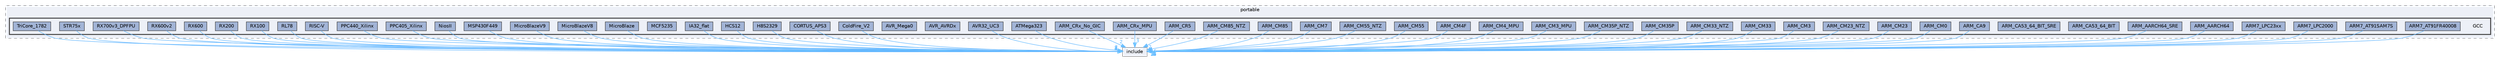 digraph "D:/Projects/Raspberrypi_pico/pico_freertos_final/freertos_pico2/pico_freertos/FreeRTOS-Kernel/portable/GCC"
{
 // LATEX_PDF_SIZE
  bgcolor="transparent";
  edge [fontname=Helvetica,fontsize=10,labelfontname=Helvetica,labelfontsize=10];
  node [fontname=Helvetica,fontsize=10,shape=box,height=0.2,width=0.4];
  compound=true
  subgraph clusterdir_2901950e674b11bd625d37cd8c5cecca {
    graph [ bgcolor="#edf0f7", pencolor="grey50", label="portable", fontname=Helvetica,fontsize=10 style="filled,dashed", URL="dir_2901950e674b11bd625d37cd8c5cecca.html",tooltip=""]
  subgraph clusterdir_d47f747b1f9f69e8b995df24b56b1471 {
    graph [ bgcolor="#edf0f7", pencolor="grey25", label="", fontname=Helvetica,fontsize=10 style="filled,bold", URL="dir_d47f747b1f9f69e8b995df24b56b1471.html",tooltip=""]
    dir_d47f747b1f9f69e8b995df24b56b1471 [shape=plaintext, label="GCC"];
  dir_a96ac534a76a28adf5d89baf852689fa [label="ARM7_AT91FR40008", fillcolor="#a2b4d6", color="grey25", style="filled", URL="dir_a96ac534a76a28adf5d89baf852689fa.html",tooltip=""];
  dir_156103c883b8051391057509c2ba6c5b [label="ARM7_AT91SAM7S", fillcolor="#a2b4d6", color="grey25", style="filled", URL="dir_156103c883b8051391057509c2ba6c5b.html",tooltip=""];
  dir_895eda16c85835e0da72ca589e6a00b4 [label="ARM7_LPC2000", fillcolor="#a2b4d6", color="grey25", style="filled", URL="dir_895eda16c85835e0da72ca589e6a00b4.html",tooltip=""];
  dir_d0421d244cfc9786d538c0640a80d1e0 [label="ARM7_LPC23xx", fillcolor="#a2b4d6", color="grey25", style="filled", URL="dir_d0421d244cfc9786d538c0640a80d1e0.html",tooltip=""];
  dir_8596ae62ea711974138782f18136127d [label="ARM_AARCH64", fillcolor="#a2b4d6", color="grey25", style="filled", URL="dir_8596ae62ea711974138782f18136127d.html",tooltip=""];
  dir_5ebf5cef2879b9cacd87d89a1533894c [label="ARM_AARCH64_SRE", fillcolor="#a2b4d6", color="grey25", style="filled", URL="dir_5ebf5cef2879b9cacd87d89a1533894c.html",tooltip=""];
  dir_c7da98e70666bf8e9ad6cfd807067624 [label="ARM_CA53_64_BIT", fillcolor="#a2b4d6", color="grey25", style="filled", URL="dir_c7da98e70666bf8e9ad6cfd807067624.html",tooltip=""];
  dir_0c08314dd05da2884bdbc2b2d7968d16 [label="ARM_CA53_64_BIT_SRE", fillcolor="#a2b4d6", color="grey25", style="filled", URL="dir_0c08314dd05da2884bdbc2b2d7968d16.html",tooltip=""];
  dir_e7855402a090e8348ff9bfbd61c0b028 [label="ARM_CA9", fillcolor="#a2b4d6", color="grey25", style="filled", URL="dir_e7855402a090e8348ff9bfbd61c0b028.html",tooltip=""];
  dir_ee2dda78226417788405df68d9adeaf5 [label="ARM_CM0", fillcolor="#a2b4d6", color="grey25", style="filled", URL="dir_ee2dda78226417788405df68d9adeaf5.html",tooltip=""];
  dir_c1b128b8959ba218297dd92149d69a67 [label="ARM_CM23", fillcolor="#a2b4d6", color="grey25", style="filled", URL="dir_c1b128b8959ba218297dd92149d69a67.html",tooltip=""];
  dir_d8a30c0f76aa2b844f6ff851ffcf9352 [label="ARM_CM23_NTZ", fillcolor="#a2b4d6", color="grey25", style="filled", URL="dir_d8a30c0f76aa2b844f6ff851ffcf9352.html",tooltip=""];
  dir_161e091c9d221e7a47cf7992dc185332 [label="ARM_CM3", fillcolor="#a2b4d6", color="grey25", style="filled", URL="dir_161e091c9d221e7a47cf7992dc185332.html",tooltip=""];
  dir_2f94af9f3f1bfc1574003b0454450ac8 [label="ARM_CM33", fillcolor="#a2b4d6", color="grey25", style="filled", URL="dir_2f94af9f3f1bfc1574003b0454450ac8.html",tooltip=""];
  dir_23eec408b27d589277f5665887f1b354 [label="ARM_CM33_NTZ", fillcolor="#a2b4d6", color="grey25", style="filled", URL="dir_23eec408b27d589277f5665887f1b354.html",tooltip=""];
  dir_d0d2337ae6dc5e2a410571521002bb0c [label="ARM_CM35P", fillcolor="#a2b4d6", color="grey25", style="filled", URL="dir_d0d2337ae6dc5e2a410571521002bb0c.html",tooltip=""];
  dir_02688536664190b3391e1c8c3dff7b46 [label="ARM_CM35P_NTZ", fillcolor="#a2b4d6", color="grey25", style="filled", URL="dir_02688536664190b3391e1c8c3dff7b46.html",tooltip=""];
  dir_43a59b84c2a549fd1bdd0aa3d75967ea [label="ARM_CM3_MPU", fillcolor="#a2b4d6", color="grey25", style="filled", URL="dir_43a59b84c2a549fd1bdd0aa3d75967ea.html",tooltip=""];
  dir_c37f6582d68e7a20c0b523df0c8bec3c [label="ARM_CM4_MPU", fillcolor="#a2b4d6", color="grey25", style="filled", URL="dir_c37f6582d68e7a20c0b523df0c8bec3c.html",tooltip=""];
  dir_6a8a09b0e98542da5bdff244a3dcc5b4 [label="ARM_CM4F", fillcolor="#a2b4d6", color="grey25", style="filled", URL="dir_6a8a09b0e98542da5bdff244a3dcc5b4.html",tooltip=""];
  dir_c52cdfd503226fd0a2ee106e4076b4cd [label="ARM_CM55", fillcolor="#a2b4d6", color="grey25", style="filled", URL="dir_c52cdfd503226fd0a2ee106e4076b4cd.html",tooltip=""];
  dir_9c362f8f3be97dd0009f58aa258283f7 [label="ARM_CM55_NTZ", fillcolor="#a2b4d6", color="grey25", style="filled", URL="dir_9c362f8f3be97dd0009f58aa258283f7.html",tooltip=""];
  dir_8e91fb7e01120159293d4b05388afe7f [label="ARM_CM7", fillcolor="#a2b4d6", color="grey25", style="filled", URL="dir_8e91fb7e01120159293d4b05388afe7f.html",tooltip=""];
  dir_07d68a4ac53250a4ba4c66bc1a44d6eb [label="ARM_CM85", fillcolor="#a2b4d6", color="grey25", style="filled", URL="dir_07d68a4ac53250a4ba4c66bc1a44d6eb.html",tooltip=""];
  dir_be2d5ff537542cce4e5a10b614040384 [label="ARM_CM85_NTZ", fillcolor="#a2b4d6", color="grey25", style="filled", URL="dir_be2d5ff537542cce4e5a10b614040384.html",tooltip=""];
  dir_f743eeb3f71dc8d2e888bc2cd9edc6f3 [label="ARM_CR5", fillcolor="#a2b4d6", color="grey25", style="filled", URL="dir_f743eeb3f71dc8d2e888bc2cd9edc6f3.html",tooltip=""];
  dir_f48d753e2c124a7f01ef5f0dfcafa2aa [label="ARM_CRx_MPU", fillcolor="#a2b4d6", color="grey25", style="filled", URL="dir_f48d753e2c124a7f01ef5f0dfcafa2aa.html",tooltip=""];
  dir_6eb873bedc2ef9bdaddc3ea67967dde7 [label="ARM_CRx_No_GIC", fillcolor="#a2b4d6", color="grey25", style="filled", URL="dir_6eb873bedc2ef9bdaddc3ea67967dde7.html",tooltip=""];
  dir_61214bfe8ec2340959079c236e6192fe [label="ATMega323", fillcolor="#a2b4d6", color="grey25", style="filled", URL="dir_61214bfe8ec2340959079c236e6192fe.html",tooltip=""];
  dir_854a31c4c4e1c5f58885890e21c55270 [label="AVR32_UC3", fillcolor="#a2b4d6", color="grey25", style="filled", URL="dir_854a31c4c4e1c5f58885890e21c55270.html",tooltip=""];
  dir_9923eee4a7ad54bf6a6d17bdbf9bdb55 [label="AVR_AVRDx", fillcolor="#a2b4d6", color="grey25", style="filled", URL="dir_9923eee4a7ad54bf6a6d17bdbf9bdb55.html",tooltip=""];
  dir_ae996f489da491c84ba44b8b323bc3e9 [label="AVR_Mega0", fillcolor="#a2b4d6", color="grey25", style="filled", URL="dir_ae996f489da491c84ba44b8b323bc3e9.html",tooltip=""];
  dir_4f362006251d5d61ceee1b7193dbf591 [label="ColdFire_V2", fillcolor="#a2b4d6", color="grey25", style="filled", URL="dir_4f362006251d5d61ceee1b7193dbf591.html",tooltip=""];
  dir_36cb72e975df38437fa65c8904696e9c [label="CORTUS_APS3", fillcolor="#a2b4d6", color="grey25", style="filled", URL="dir_36cb72e975df38437fa65c8904696e9c.html",tooltip=""];
  dir_1e4061d9310b1d45b4bd96389c509100 [label="H8S2329", fillcolor="#a2b4d6", color="grey25", style="filled", URL="dir_1e4061d9310b1d45b4bd96389c509100.html",tooltip=""];
  dir_fe8c5aaaf5ddba62082825a3af639389 [label="HCS12", fillcolor="#a2b4d6", color="grey25", style="filled", URL="dir_fe8c5aaaf5ddba62082825a3af639389.html",tooltip=""];
  dir_08f4ea69074cfc4679c723bc2806ca8f [label="IA32_flat", fillcolor="#a2b4d6", color="grey25", style="filled", URL="dir_08f4ea69074cfc4679c723bc2806ca8f.html",tooltip=""];
  dir_7d088982c8757805cc1fd4f71caf9ada [label="MCF5235", fillcolor="#a2b4d6", color="grey25", style="filled", URL="dir_7d088982c8757805cc1fd4f71caf9ada.html",tooltip=""];
  dir_6f8f65b85527500ea5a7ac5c8a5c1758 [label="MicroBlaze", fillcolor="#a2b4d6", color="grey25", style="filled", URL="dir_6f8f65b85527500ea5a7ac5c8a5c1758.html",tooltip=""];
  dir_b05349b50fdedb9d06a448faf99adc3e [label="MicroBlazeV8", fillcolor="#a2b4d6", color="grey25", style="filled", URL="dir_b05349b50fdedb9d06a448faf99adc3e.html",tooltip=""];
  dir_1c620403a5d79eceb748b8979d53fd58 [label="MicroBlazeV9", fillcolor="#a2b4d6", color="grey25", style="filled", URL="dir_1c620403a5d79eceb748b8979d53fd58.html",tooltip=""];
  dir_208b8e64622b1aec6512e12c31ff3a7b [label="MSP430F449", fillcolor="#a2b4d6", color="grey25", style="filled", URL="dir_208b8e64622b1aec6512e12c31ff3a7b.html",tooltip=""];
  dir_05c3a6c404b02c9a431c4c225f09bee8 [label="NiosII", fillcolor="#a2b4d6", color="grey25", style="filled", URL="dir_05c3a6c404b02c9a431c4c225f09bee8.html",tooltip=""];
  dir_e5e39ea7b31294b9ca8a88ca11a71c90 [label="PPC405_Xilinx", fillcolor="#a2b4d6", color="grey25", style="filled", URL="dir_e5e39ea7b31294b9ca8a88ca11a71c90.html",tooltip=""];
  dir_902dc01b18ec7b9f3dfb3ad121ad96ef [label="PPC440_Xilinx", fillcolor="#a2b4d6", color="grey25", style="filled", URL="dir_902dc01b18ec7b9f3dfb3ad121ad96ef.html",tooltip=""];
  dir_177c5b1d6a3e618768667546c874f4fe [label="RISC-V", fillcolor="#a2b4d6", color="grey25", style="filled", URL="dir_177c5b1d6a3e618768667546c874f4fe.html",tooltip=""];
  dir_5b700f7d50a64ebaaf9c39e56510d3fa [label="RL78", fillcolor="#a2b4d6", color="grey25", style="filled", URL="dir_5b700f7d50a64ebaaf9c39e56510d3fa.html",tooltip=""];
  dir_0d649afedaa8350e17746f8e2ff8ad64 [label="RX100", fillcolor="#a2b4d6", color="grey25", style="filled", URL="dir_0d649afedaa8350e17746f8e2ff8ad64.html",tooltip=""];
  dir_0681acb34e194fc5dc77480e010ffaf7 [label="RX200", fillcolor="#a2b4d6", color="grey25", style="filled", URL="dir_0681acb34e194fc5dc77480e010ffaf7.html",tooltip=""];
  dir_b2c2795b33b13e1d057c3c9f005f2096 [label="RX600", fillcolor="#a2b4d6", color="grey25", style="filled", URL="dir_b2c2795b33b13e1d057c3c9f005f2096.html",tooltip=""];
  dir_b08e43f11ad7e71723121475895e4bfd [label="RX600v2", fillcolor="#a2b4d6", color="grey25", style="filled", URL="dir_b08e43f11ad7e71723121475895e4bfd.html",tooltip=""];
  dir_32b9b5f2bb3dc21ec3408dddc00c3599 [label="RX700v3_DPFPU", fillcolor="#a2b4d6", color="grey25", style="filled", URL="dir_32b9b5f2bb3dc21ec3408dddc00c3599.html",tooltip=""];
  dir_0d819f4f923406135905d08158a46e5e [label="STR75x", fillcolor="#a2b4d6", color="grey25", style="filled", URL="dir_0d819f4f923406135905d08158a46e5e.html",tooltip=""];
  dir_12787c6ea5e0763d49ec7dee47cc0783 [label="TriCore_1782", fillcolor="#a2b4d6", color="grey25", style="filled", URL="dir_12787c6ea5e0763d49ec7dee47cc0783.html",tooltip=""];
  }
  }
  dir_c69ece34c3f150cb2c6f1098178b172a [label="include", fillcolor="#edf0f7", color="grey50", style="filled", URL="dir_c69ece34c3f150cb2c6f1098178b172a.html",tooltip=""];
  dir_a96ac534a76a28adf5d89baf852689fa->dir_c69ece34c3f150cb2c6f1098178b172a [headlabel="4", labeldistance=1.5 headhref="dir_000005_000125.html" href="dir_000005_000125.html" color="steelblue1" fontcolor="steelblue1"];
  dir_156103c883b8051391057509c2ba6c5b->dir_c69ece34c3f150cb2c6f1098178b172a [headlabel="4", labeldistance=1.5 headhref="dir_000006_000125.html" href="dir_000006_000125.html" color="steelblue1" fontcolor="steelblue1"];
  dir_895eda16c85835e0da72ca589e6a00b4->dir_c69ece34c3f150cb2c6f1098178b172a [headlabel="3", labeldistance=1.5 headhref="dir_000007_000125.html" href="dir_000007_000125.html" color="steelblue1" fontcolor="steelblue1"];
  dir_d0421d244cfc9786d538c0640a80d1e0->dir_c69ece34c3f150cb2c6f1098178b172a [headlabel="4", labeldistance=1.5 headhref="dir_000009_000125.html" href="dir_000009_000125.html" color="steelblue1" fontcolor="steelblue1"];
  dir_8596ae62ea711974138782f18136127d->dir_c69ece34c3f150cb2c6f1098178b172a [headlabel="2", labeldistance=1.5 headhref="dir_000010_000125.html" href="dir_000010_000125.html" color="steelblue1" fontcolor="steelblue1"];
  dir_5ebf5cef2879b9cacd87d89a1533894c->dir_c69ece34c3f150cb2c6f1098178b172a [headlabel="2", labeldistance=1.5 headhref="dir_000011_000125.html" href="dir_000011_000125.html" color="steelblue1" fontcolor="steelblue1"];
  dir_e7855402a090e8348ff9bfbd61c0b028->dir_c69ece34c3f150cb2c6f1098178b172a [headlabel="2", labeldistance=1.5 headhref="dir_000015_000125.html" href="dir_000015_000125.html" color="steelblue1" fontcolor="steelblue1"];
  dir_ee2dda78226417788405df68d9adeaf5->dir_c69ece34c3f150cb2c6f1098178b172a [headlabel="15", labeldistance=1.5 headhref="dir_000018_000125.html" href="dir_000018_000125.html" color="steelblue1" fontcolor="steelblue1"];
  dir_c1b128b8959ba218297dd92149d69a67->dir_c69ece34c3f150cb2c6f1098178b172a [headlabel="15", labeldistance=1.5 headhref="dir_000024_000125.html" href="dir_000024_000125.html" color="steelblue1" fontcolor="steelblue1"];
  dir_d8a30c0f76aa2b844f6ff851ffcf9352->dir_c69ece34c3f150cb2c6f1098178b172a [headlabel="15", labeldistance=1.5 headhref="dir_000028_000125.html" href="dir_000028_000125.html" color="steelblue1" fontcolor="steelblue1"];
  dir_161e091c9d221e7a47cf7992dc185332->dir_c69ece34c3f150cb2c6f1098178b172a [headlabel="2", labeldistance=1.5 headhref="dir_000031_000125.html" href="dir_000031_000125.html" color="steelblue1" fontcolor="steelblue1"];
  dir_2f94af9f3f1bfc1574003b0454450ac8->dir_c69ece34c3f150cb2c6f1098178b172a [headlabel="15", labeldistance=1.5 headhref="dir_000037_000125.html" href="dir_000037_000125.html" color="steelblue1" fontcolor="steelblue1"];
  dir_23eec408b27d589277f5665887f1b354->dir_c69ece34c3f150cb2c6f1098178b172a [headlabel="15", labeldistance=1.5 headhref="dir_000041_000125.html" href="dir_000041_000125.html" color="steelblue1" fontcolor="steelblue1"];
  dir_d0d2337ae6dc5e2a410571521002bb0c->dir_c69ece34c3f150cb2c6f1098178b172a [headlabel="15", labeldistance=1.5 headhref="dir_000045_000125.html" href="dir_000045_000125.html" color="steelblue1" fontcolor="steelblue1"];
  dir_02688536664190b3391e1c8c3dff7b46->dir_c69ece34c3f150cb2c6f1098178b172a [headlabel="15", labeldistance=1.5 headhref="dir_000047_000125.html" href="dir_000047_000125.html" color="steelblue1" fontcolor="steelblue1"];
  dir_43a59b84c2a549fd1bdd0aa3d75967ea->dir_c69ece34c3f150cb2c6f1098178b172a [headlabel="11", labeldistance=1.5 headhref="dir_000049_000125.html" href="dir_000049_000125.html" color="steelblue1" fontcolor="steelblue1"];
  dir_c37f6582d68e7a20c0b523df0c8bec3c->dir_c69ece34c3f150cb2c6f1098178b172a [headlabel="11", labeldistance=1.5 headhref="dir_000050_000125.html" href="dir_000050_000125.html" color="steelblue1" fontcolor="steelblue1"];
  dir_6a8a09b0e98542da5bdff244a3dcc5b4->dir_c69ece34c3f150cb2c6f1098178b172a [headlabel="2", labeldistance=1.5 headhref="dir_000053_000125.html" href="dir_000053_000125.html" color="steelblue1" fontcolor="steelblue1"];
  dir_c52cdfd503226fd0a2ee106e4076b4cd->dir_c69ece34c3f150cb2c6f1098178b172a [headlabel="15", labeldistance=1.5 headhref="dir_000061_000125.html" href="dir_000061_000125.html" color="steelblue1" fontcolor="steelblue1"];
  dir_9c362f8f3be97dd0009f58aa258283f7->dir_c69ece34c3f150cb2c6f1098178b172a [headlabel="15", labeldistance=1.5 headhref="dir_000063_000125.html" href="dir_000063_000125.html" color="steelblue1" fontcolor="steelblue1"];
  dir_8e91fb7e01120159293d4b05388afe7f->dir_c69ece34c3f150cb2c6f1098178b172a [headlabel="2", labeldistance=1.5 headhref="dir_000065_000125.html" href="dir_000065_000125.html" color="steelblue1" fontcolor="steelblue1"];
  dir_07d68a4ac53250a4ba4c66bc1a44d6eb->dir_c69ece34c3f150cb2c6f1098178b172a [headlabel="15", labeldistance=1.5 headhref="dir_000070_000125.html" href="dir_000070_000125.html" color="steelblue1" fontcolor="steelblue1"];
  dir_be2d5ff537542cce4e5a10b614040384->dir_c69ece34c3f150cb2c6f1098178b172a [headlabel="15", labeldistance=1.5 headhref="dir_000072_000125.html" href="dir_000072_000125.html" color="steelblue1" fontcolor="steelblue1"];
  dir_f743eeb3f71dc8d2e888bc2cd9edc6f3->dir_c69ece34c3f150cb2c6f1098178b172a [headlabel="2", labeldistance=1.5 headhref="dir_000075_000125.html" href="dir_000075_000125.html" color="steelblue1" fontcolor="steelblue1"];
  dir_f48d753e2c124a7f01ef5f0dfcafa2aa->dir_c69ece34c3f150cb2c6f1098178b172a [headlabel="3", labeldistance=1.5 headhref="dir_000076_000125.html" href="dir_000076_000125.html" color="steelblue1" fontcolor="steelblue1"];
  dir_6eb873bedc2ef9bdaddc3ea67967dde7->dir_c69ece34c3f150cb2c6f1098178b172a [headlabel="2", labeldistance=1.5 headhref="dir_000077_000125.html" href="dir_000077_000125.html" color="steelblue1" fontcolor="steelblue1"];
  dir_61214bfe8ec2340959079c236e6192fe->dir_c69ece34c3f150cb2c6f1098178b172a [headlabel="2", labeldistance=1.5 headhref="dir_000082_000125.html" href="dir_000082_000125.html" color="steelblue1" fontcolor="steelblue1"];
  dir_854a31c4c4e1c5f58885890e21c55270->dir_c69ece34c3f150cb2c6f1098178b172a [headlabel="2", labeldistance=1.5 headhref="dir_000086_000125.html" href="dir_000086_000125.html" color="steelblue1" fontcolor="steelblue1"];
  dir_4f362006251d5d61ceee1b7193dbf591->dir_c69ece34c3f150cb2c6f1098178b172a [headlabel="2", labeldistance=1.5 headhref="dir_000101_000125.html" href="dir_000101_000125.html" color="steelblue1" fontcolor="steelblue1"];
  dir_36cb72e975df38437fa65c8904696e9c->dir_c69ece34c3f150cb2c6f1098178b172a [headlabel="2", labeldistance=1.5 headhref="dir_000106_000125.html" href="dir_000106_000125.html" color="steelblue1" fontcolor="steelblue1"];
  dir_1e4061d9310b1d45b4bd96389c509100->dir_c69ece34c3f150cb2c6f1098178b172a [headlabel="2", labeldistance=1.5 headhref="dir_000118_000125.html" href="dir_000118_000125.html" color="steelblue1" fontcolor="steelblue1"];
  dir_fe8c5aaaf5ddba62082825a3af639389->dir_c69ece34c3f150cb2c6f1098178b172a [headlabel="2", labeldistance=1.5 headhref="dir_000120_000125.html" href="dir_000120_000125.html" color="steelblue1" fontcolor="steelblue1"];
  dir_08f4ea69074cfc4679c723bc2806ca8f->dir_c69ece34c3f150cb2c6f1098178b172a [headlabel="2", labeldistance=1.5 headhref="dir_000122_000125.html" href="dir_000122_000125.html" color="steelblue1" fontcolor="steelblue1"];
  dir_6f8f65b85527500ea5a7ac5c8a5c1758->dir_c69ece34c3f150cb2c6f1098178b172a [headlabel="2", labeldistance=1.5 headhref="dir_000137_000125.html" href="dir_000137_000125.html" color="steelblue1" fontcolor="steelblue1"];
  dir_b05349b50fdedb9d06a448faf99adc3e->dir_c69ece34c3f150cb2c6f1098178b172a [headlabel="4", labeldistance=1.5 headhref="dir_000138_000125.html" href="dir_000138_000125.html" color="steelblue1" fontcolor="steelblue1"];
  dir_1c620403a5d79eceb748b8979d53fd58->dir_c69ece34c3f150cb2c6f1098178b172a [headlabel="4", labeldistance=1.5 headhref="dir_000139_000125.html" href="dir_000139_000125.html" color="steelblue1" fontcolor="steelblue1"];
  dir_208b8e64622b1aec6512e12c31ff3a7b->dir_c69ece34c3f150cb2c6f1098178b172a [headlabel="2", labeldistance=1.5 headhref="dir_000143_000125.html" href="dir_000143_000125.html" color="steelblue1" fontcolor="steelblue1"];
  dir_05c3a6c404b02c9a431c4c225f09bee8->dir_c69ece34c3f150cb2c6f1098178b172a [headlabel="2", labeldistance=1.5 headhref="dir_000148_000125.html" href="dir_000148_000125.html" color="steelblue1" fontcolor="steelblue1"];
  dir_e5e39ea7b31294b9ca8a88ca11a71c90->dir_c69ece34c3f150cb2c6f1098178b172a [headlabel="2", labeldistance=1.5 headhref="dir_000187_000125.html" href="dir_000187_000125.html" color="steelblue1" fontcolor="steelblue1"];
  dir_902dc01b18ec7b9f3dfb3ad121ad96ef->dir_c69ece34c3f150cb2c6f1098178b172a [headlabel="2", labeldistance=1.5 headhref="dir_000188_000125.html" href="dir_000188_000125.html" color="steelblue1" fontcolor="steelblue1"];
  dir_177c5b1d6a3e618768667546c874f4fe->dir_c69ece34c3f150cb2c6f1098178b172a [headlabel="2", labeldistance=1.5 headhref="dir_000194_000125.html" href="dir_000194_000125.html" color="steelblue1" fontcolor="steelblue1"];
  dir_5b700f7d50a64ebaaf9c39e56510d3fa->dir_c69ece34c3f150cb2c6f1098178b172a [headlabel="2", labeldistance=1.5 headhref="dir_000198_000125.html" href="dir_000198_000125.html" color="steelblue1" fontcolor="steelblue1"];
  dir_0d649afedaa8350e17746f8e2ff8ad64->dir_c69ece34c3f150cb2c6f1098178b172a [headlabel="2", labeldistance=1.5 headhref="dir_000207_000125.html" href="dir_000207_000125.html" color="steelblue1" fontcolor="steelblue1"];
  dir_0681acb34e194fc5dc77480e010ffaf7->dir_c69ece34c3f150cb2c6f1098178b172a [headlabel="2", labeldistance=1.5 headhref="dir_000210_000125.html" href="dir_000210_000125.html" color="steelblue1" fontcolor="steelblue1"];
  dir_b2c2795b33b13e1d057c3c9f005f2096->dir_c69ece34c3f150cb2c6f1098178b172a [headlabel="2", labeldistance=1.5 headhref="dir_000212_000125.html" href="dir_000212_000125.html" color="steelblue1" fontcolor="steelblue1"];
  dir_b08e43f11ad7e71723121475895e4bfd->dir_c69ece34c3f150cb2c6f1098178b172a [headlabel="2", labeldistance=1.5 headhref="dir_000215_000125.html" href="dir_000215_000125.html" color="steelblue1" fontcolor="steelblue1"];
  dir_32b9b5f2bb3dc21ec3408dddc00c3599->dir_c69ece34c3f150cb2c6f1098178b172a [headlabel="2", labeldistance=1.5 headhref="dir_000217_000125.html" href="dir_000217_000125.html" color="steelblue1" fontcolor="steelblue1"];
  dir_0d819f4f923406135905d08158a46e5e->dir_c69ece34c3f150cb2c6f1098178b172a [headlabel="4", labeldistance=1.5 headhref="dir_000237_000125.html" href="dir_000237_000125.html" color="steelblue1" fontcolor="steelblue1"];
  dir_12787c6ea5e0763d49ec7dee47cc0783->dir_c69ece34c3f150cb2c6f1098178b172a [headlabel="4", labeldistance=1.5 headhref="dir_000247_000125.html" href="dir_000247_000125.html" color="steelblue1" fontcolor="steelblue1"];
}
